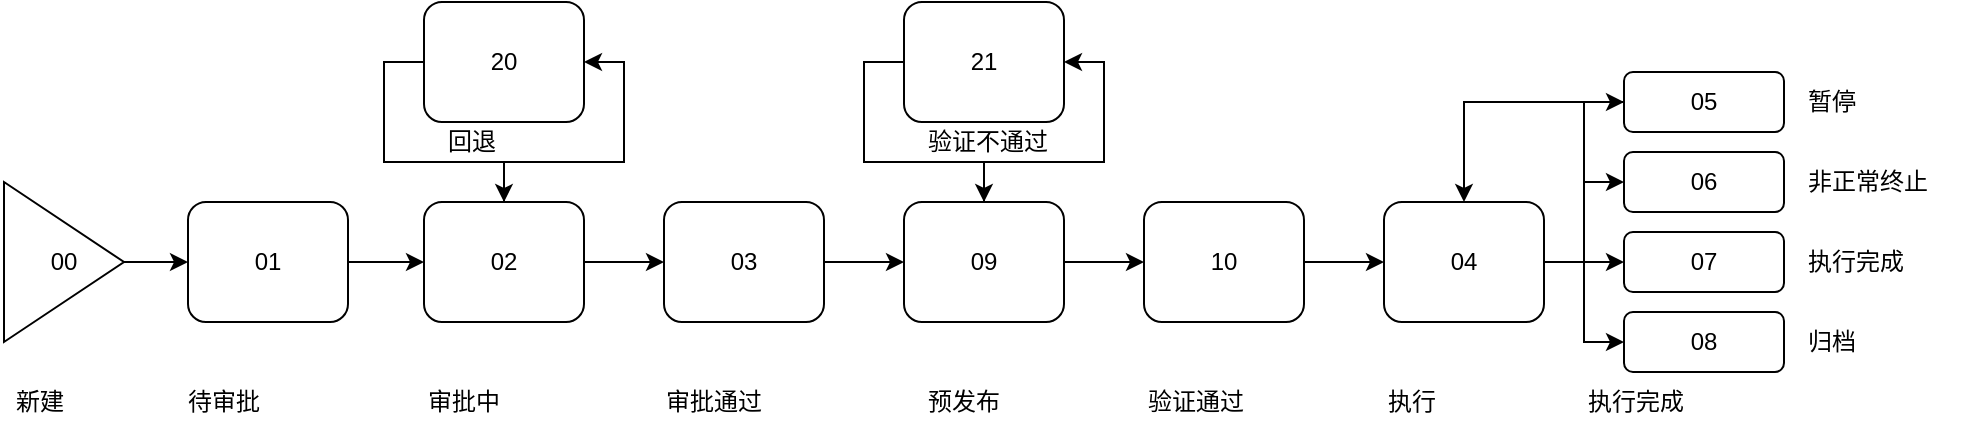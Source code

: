 <mxfile version="10.4.9" type="github"><diagram name="Page-1" id="74e2e168-ea6b-b213-b513-2b3c1d86103e"><mxGraphModel dx="870" dy="498" grid="1" gridSize="10" guides="1" tooltips="1" connect="1" arrows="1" fold="1" page="1" pageScale="1" pageWidth="1100" pageHeight="850" background="#ffffff" math="0" shadow="0"><root><mxCell id="0"/><mxCell id="1" parent="0"/><mxCell id="VSwTuB8VNaSQCyQPmI24-5" style="edgeStyle=orthogonalEdgeStyle;rounded=0;orthogonalLoop=1;jettySize=auto;html=1;exitX=1;exitY=0.5;exitDx=0;exitDy=0;entryX=0;entryY=0.5;entryDx=0;entryDy=0;" edge="1" parent="1" source="VSwTuB8VNaSQCyQPmI24-1" target="VSwTuB8VNaSQCyQPmI24-3"><mxGeometry relative="1" as="geometry"/></mxCell><mxCell id="VSwTuB8VNaSQCyQPmI24-1" value="00" style="triangle;whiteSpace=wrap;html=1;" vertex="1" parent="1"><mxGeometry x="90" y="120" width="60" height="80" as="geometry"/></mxCell><mxCell id="VSwTuB8VNaSQCyQPmI24-2" value="新建" style="text;html=1;strokeColor=none;fillColor=none;align=center;verticalAlign=middle;whiteSpace=wrap;rounded=0;" vertex="1" parent="1"><mxGeometry x="88" y="220" width="40" height="20" as="geometry"/></mxCell><mxCell id="VSwTuB8VNaSQCyQPmI24-8" style="edgeStyle=orthogonalEdgeStyle;rounded=0;orthogonalLoop=1;jettySize=auto;html=1;exitX=1;exitY=0.5;exitDx=0;exitDy=0;entryX=0;entryY=0.5;entryDx=0;entryDy=0;" edge="1" parent="1" source="VSwTuB8VNaSQCyQPmI24-3" target="VSwTuB8VNaSQCyQPmI24-6"><mxGeometry relative="1" as="geometry"/></mxCell><mxCell id="VSwTuB8VNaSQCyQPmI24-3" value="01" style="rounded=1;whiteSpace=wrap;html=1;" vertex="1" parent="1"><mxGeometry x="182" y="130" width="80" height="60" as="geometry"/></mxCell><mxCell id="VSwTuB8VNaSQCyQPmI24-4" value="待审批" style="text;html=1;strokeColor=none;fillColor=none;align=center;verticalAlign=middle;whiteSpace=wrap;rounded=0;" vertex="1" parent="1"><mxGeometry x="180" y="220" width="40" height="20" as="geometry"/></mxCell><mxCell id="VSwTuB8VNaSQCyQPmI24-14" style="edgeStyle=orthogonalEdgeStyle;rounded=0;orthogonalLoop=1;jettySize=auto;html=1;exitX=1;exitY=0.5;exitDx=0;exitDy=0;entryX=0;entryY=0.5;entryDx=0;entryDy=0;" edge="1" parent="1" source="VSwTuB8VNaSQCyQPmI24-6" target="VSwTuB8VNaSQCyQPmI24-9"><mxGeometry relative="1" as="geometry"/></mxCell><mxCell id="VSwTuB8VNaSQCyQPmI24-17" style="edgeStyle=orthogonalEdgeStyle;rounded=0;orthogonalLoop=1;jettySize=auto;html=1;exitX=0.5;exitY=0;exitDx=0;exitDy=0;entryX=1;entryY=0.5;entryDx=0;entryDy=0;" edge="1" parent="1" source="VSwTuB8VNaSQCyQPmI24-6" target="VSwTuB8VNaSQCyQPmI24-15"><mxGeometry relative="1" as="geometry"/></mxCell><mxCell id="VSwTuB8VNaSQCyQPmI24-6" value="02" style="rounded=1;whiteSpace=wrap;html=1;" vertex="1" parent="1"><mxGeometry x="300" y="130" width="80" height="60" as="geometry"/></mxCell><mxCell id="VSwTuB8VNaSQCyQPmI24-7" value="审批中" style="text;html=1;strokeColor=none;fillColor=none;align=center;verticalAlign=middle;whiteSpace=wrap;rounded=0;" vertex="1" parent="1"><mxGeometry x="300" y="220" width="40" height="20" as="geometry"/></mxCell><mxCell id="VSwTuB8VNaSQCyQPmI24-22" style="edgeStyle=orthogonalEdgeStyle;rounded=0;orthogonalLoop=1;jettySize=auto;html=1;exitX=1;exitY=0.5;exitDx=0;exitDy=0;" edge="1" parent="1" source="VSwTuB8VNaSQCyQPmI24-9" target="VSwTuB8VNaSQCyQPmI24-19"><mxGeometry relative="1" as="geometry"/></mxCell><mxCell id="VSwTuB8VNaSQCyQPmI24-9" value="03" style="rounded=1;whiteSpace=wrap;html=1;" vertex="1" parent="1"><mxGeometry x="420" y="130" width="80" height="60" as="geometry"/></mxCell><mxCell id="VSwTuB8VNaSQCyQPmI24-10" value="审批通过" style="text;html=1;strokeColor=none;fillColor=none;align=center;verticalAlign=middle;whiteSpace=wrap;rounded=0;" vertex="1" parent="1"><mxGeometry x="420" y="220" width="50" height="20" as="geometry"/></mxCell><mxCell id="VSwTuB8VNaSQCyQPmI24-12" value="预发布" style="text;html=1;resizable=0;points=[];autosize=1;align=left;verticalAlign=top;spacingTop=-4;" vertex="1" parent="1"><mxGeometry x="550" y="220" width="50" height="20" as="geometry"/></mxCell><mxCell id="VSwTuB8VNaSQCyQPmI24-18" style="edgeStyle=orthogonalEdgeStyle;rounded=0;orthogonalLoop=1;jettySize=auto;html=1;exitX=0;exitY=0.5;exitDx=0;exitDy=0;" edge="1" parent="1" source="VSwTuB8VNaSQCyQPmI24-15" target="VSwTuB8VNaSQCyQPmI24-6"><mxGeometry relative="1" as="geometry"/></mxCell><mxCell id="VSwTuB8VNaSQCyQPmI24-15" value="20" style="rounded=1;whiteSpace=wrap;html=1;" vertex="1" parent="1"><mxGeometry x="300" y="30" width="80" height="60" as="geometry"/></mxCell><mxCell id="VSwTuB8VNaSQCyQPmI24-16" value="回退" style="text;html=1;resizable=0;points=[];autosize=1;align=left;verticalAlign=top;spacingTop=-4;" vertex="1" parent="1"><mxGeometry x="310" y="90" width="40" height="20" as="geometry"/></mxCell><mxCell id="VSwTuB8VNaSQCyQPmI24-25" style="edgeStyle=orthogonalEdgeStyle;rounded=0;orthogonalLoop=1;jettySize=auto;html=1;exitX=1;exitY=0.5;exitDx=0;exitDy=0;entryX=0;entryY=0.5;entryDx=0;entryDy=0;" edge="1" parent="1" source="VSwTuB8VNaSQCyQPmI24-19" target="VSwTuB8VNaSQCyQPmI24-23"><mxGeometry relative="1" as="geometry"/></mxCell><mxCell id="VSwTuB8VNaSQCyQPmI24-28" style="edgeStyle=orthogonalEdgeStyle;rounded=0;orthogonalLoop=1;jettySize=auto;html=1;exitX=0.5;exitY=0;exitDx=0;exitDy=0;entryX=1;entryY=0.5;entryDx=0;entryDy=0;" edge="1" parent="1" source="VSwTuB8VNaSQCyQPmI24-19" target="VSwTuB8VNaSQCyQPmI24-26"><mxGeometry relative="1" as="geometry"/></mxCell><mxCell id="VSwTuB8VNaSQCyQPmI24-19" value="09" style="rounded=1;whiteSpace=wrap;html=1;" vertex="1" parent="1"><mxGeometry x="540" y="130" width="80" height="60" as="geometry"/></mxCell><mxCell id="VSwTuB8VNaSQCyQPmI24-35" style="edgeStyle=orthogonalEdgeStyle;rounded=0;orthogonalLoop=1;jettySize=auto;html=1;exitX=1;exitY=0.5;exitDx=0;exitDy=0;" edge="1" parent="1" source="VSwTuB8VNaSQCyQPmI24-23" target="VSwTuB8VNaSQCyQPmI24-31"><mxGeometry relative="1" as="geometry"/></mxCell><mxCell id="VSwTuB8VNaSQCyQPmI24-23" value="10" style="rounded=1;whiteSpace=wrap;html=1;" vertex="1" parent="1"><mxGeometry x="660" y="130" width="80" height="60" as="geometry"/></mxCell><mxCell id="VSwTuB8VNaSQCyQPmI24-24" value="验证通过" style="text;html=1;resizable=0;points=[];autosize=1;align=left;verticalAlign=top;spacingTop=-4;" vertex="1" parent="1"><mxGeometry x="660" y="220" width="60" height="20" as="geometry"/></mxCell><mxCell id="VSwTuB8VNaSQCyQPmI24-29" style="edgeStyle=orthogonalEdgeStyle;rounded=0;orthogonalLoop=1;jettySize=auto;html=1;exitX=0;exitY=0.5;exitDx=0;exitDy=0;" edge="1" parent="1" source="VSwTuB8VNaSQCyQPmI24-26" target="VSwTuB8VNaSQCyQPmI24-19"><mxGeometry relative="1" as="geometry"/></mxCell><mxCell id="VSwTuB8VNaSQCyQPmI24-26" value="21" style="rounded=1;whiteSpace=wrap;html=1;" vertex="1" parent="1"><mxGeometry x="540" y="30" width="80" height="60" as="geometry"/></mxCell><mxCell id="VSwTuB8VNaSQCyQPmI24-27" value="验证不通过" style="text;html=1;resizable=0;points=[];autosize=1;align=left;verticalAlign=top;spacingTop=-4;" vertex="1" parent="1"><mxGeometry x="550" y="90" width="80" height="20" as="geometry"/></mxCell><mxCell id="VSwTuB8VNaSQCyQPmI24-44" style="edgeStyle=orthogonalEdgeStyle;rounded=0;orthogonalLoop=1;jettySize=auto;html=1;exitX=1;exitY=0.5;exitDx=0;exitDy=0;entryX=0;entryY=0.5;entryDx=0;entryDy=0;" edge="1" parent="1" source="VSwTuB8VNaSQCyQPmI24-31" target="VSwTuB8VNaSQCyQPmI24-36"><mxGeometry relative="1" as="geometry"/></mxCell><mxCell id="VSwTuB8VNaSQCyQPmI24-46" style="edgeStyle=orthogonalEdgeStyle;rounded=0;orthogonalLoop=1;jettySize=auto;html=1;exitX=1;exitY=0.5;exitDx=0;exitDy=0;" edge="1" parent="1" source="VSwTuB8VNaSQCyQPmI24-31" target="VSwTuB8VNaSQCyQPmI24-37"><mxGeometry relative="1" as="geometry"/></mxCell><mxCell id="VSwTuB8VNaSQCyQPmI24-47" style="edgeStyle=orthogonalEdgeStyle;rounded=0;orthogonalLoop=1;jettySize=auto;html=1;exitX=1;exitY=0.5;exitDx=0;exitDy=0;entryX=0;entryY=0.5;entryDx=0;entryDy=0;" edge="1" parent="1" source="VSwTuB8VNaSQCyQPmI24-31" target="VSwTuB8VNaSQCyQPmI24-40"><mxGeometry relative="1" as="geometry"/></mxCell><mxCell id="VSwTuB8VNaSQCyQPmI24-48" style="edgeStyle=orthogonalEdgeStyle;rounded=0;orthogonalLoop=1;jettySize=auto;html=1;exitX=1;exitY=0.5;exitDx=0;exitDy=0;" edge="1" parent="1" source="VSwTuB8VNaSQCyQPmI24-31" target="VSwTuB8VNaSQCyQPmI24-42"><mxGeometry relative="1" as="geometry"/></mxCell><mxCell id="VSwTuB8VNaSQCyQPmI24-31" value="04" style="rounded=1;whiteSpace=wrap;html=1;" vertex="1" parent="1"><mxGeometry x="780" y="130" width="80" height="60" as="geometry"/></mxCell><mxCell id="VSwTuB8VNaSQCyQPmI24-32" value="执行" style="text;html=1;resizable=0;points=[];autosize=1;align=left;verticalAlign=top;spacingTop=-4;" vertex="1" parent="1"><mxGeometry x="780" y="220" width="40" height="20" as="geometry"/></mxCell><mxCell id="VSwTuB8VNaSQCyQPmI24-45" style="edgeStyle=orthogonalEdgeStyle;rounded=0;orthogonalLoop=1;jettySize=auto;html=1;exitX=0;exitY=0.5;exitDx=0;exitDy=0;entryX=0.5;entryY=0;entryDx=0;entryDy=0;" edge="1" parent="1" source="VSwTuB8VNaSQCyQPmI24-36" target="VSwTuB8VNaSQCyQPmI24-31"><mxGeometry relative="1" as="geometry"><Array as="points"><mxPoint x="820" y="80"/></Array></mxGeometry></mxCell><mxCell id="VSwTuB8VNaSQCyQPmI24-36" value="05" style="rounded=1;whiteSpace=wrap;html=1;" vertex="1" parent="1"><mxGeometry x="900" y="65" width="80" height="30" as="geometry"/></mxCell><mxCell id="VSwTuB8VNaSQCyQPmI24-37" value="06" style="rounded=1;whiteSpace=wrap;html=1;" vertex="1" parent="1"><mxGeometry x="900" y="105" width="80" height="30" as="geometry"/></mxCell><mxCell id="VSwTuB8VNaSQCyQPmI24-38" value="暂停" style="text;html=1;resizable=0;points=[];autosize=1;align=left;verticalAlign=top;spacingTop=-4;" vertex="1" parent="1"><mxGeometry x="990" y="70" width="40" height="20" as="geometry"/></mxCell><mxCell id="VSwTuB8VNaSQCyQPmI24-39" value="非正常终止" style="text;html=1;resizable=0;points=[];autosize=1;align=left;verticalAlign=top;spacingTop=-4;" vertex="1" parent="1"><mxGeometry x="990" y="110" width="80" height="20" as="geometry"/></mxCell><mxCell id="VSwTuB8VNaSQCyQPmI24-40" value="07" style="rounded=1;whiteSpace=wrap;html=1;" vertex="1" parent="1"><mxGeometry x="900" y="145" width="80" height="30" as="geometry"/></mxCell><mxCell id="VSwTuB8VNaSQCyQPmI24-41" value="执行完成" style="text;html=1;resizable=0;points=[];autosize=1;align=left;verticalAlign=top;spacingTop=-4;" vertex="1" parent="1"><mxGeometry x="990" y="150" width="60" height="20" as="geometry"/></mxCell><mxCell id="VSwTuB8VNaSQCyQPmI24-42" value="08" style="rounded=1;whiteSpace=wrap;html=1;" vertex="1" parent="1"><mxGeometry x="900" y="185" width="80" height="30" as="geometry"/></mxCell><mxCell id="VSwTuB8VNaSQCyQPmI24-43" value="归档" style="text;html=1;resizable=0;points=[];autosize=1;align=left;verticalAlign=top;spacingTop=-4;" vertex="1" parent="1"><mxGeometry x="990" y="190" width="40" height="20" as="geometry"/></mxCell><mxCell id="VSwTuB8VNaSQCyQPmI24-49" value="执行完成" style="text;html=1;resizable=0;points=[];autosize=1;align=left;verticalAlign=top;spacingTop=-4;" vertex="1" parent="1"><mxGeometry x="880" y="220" width="60" height="20" as="geometry"/></mxCell></root></mxGraphModel></diagram></mxfile>